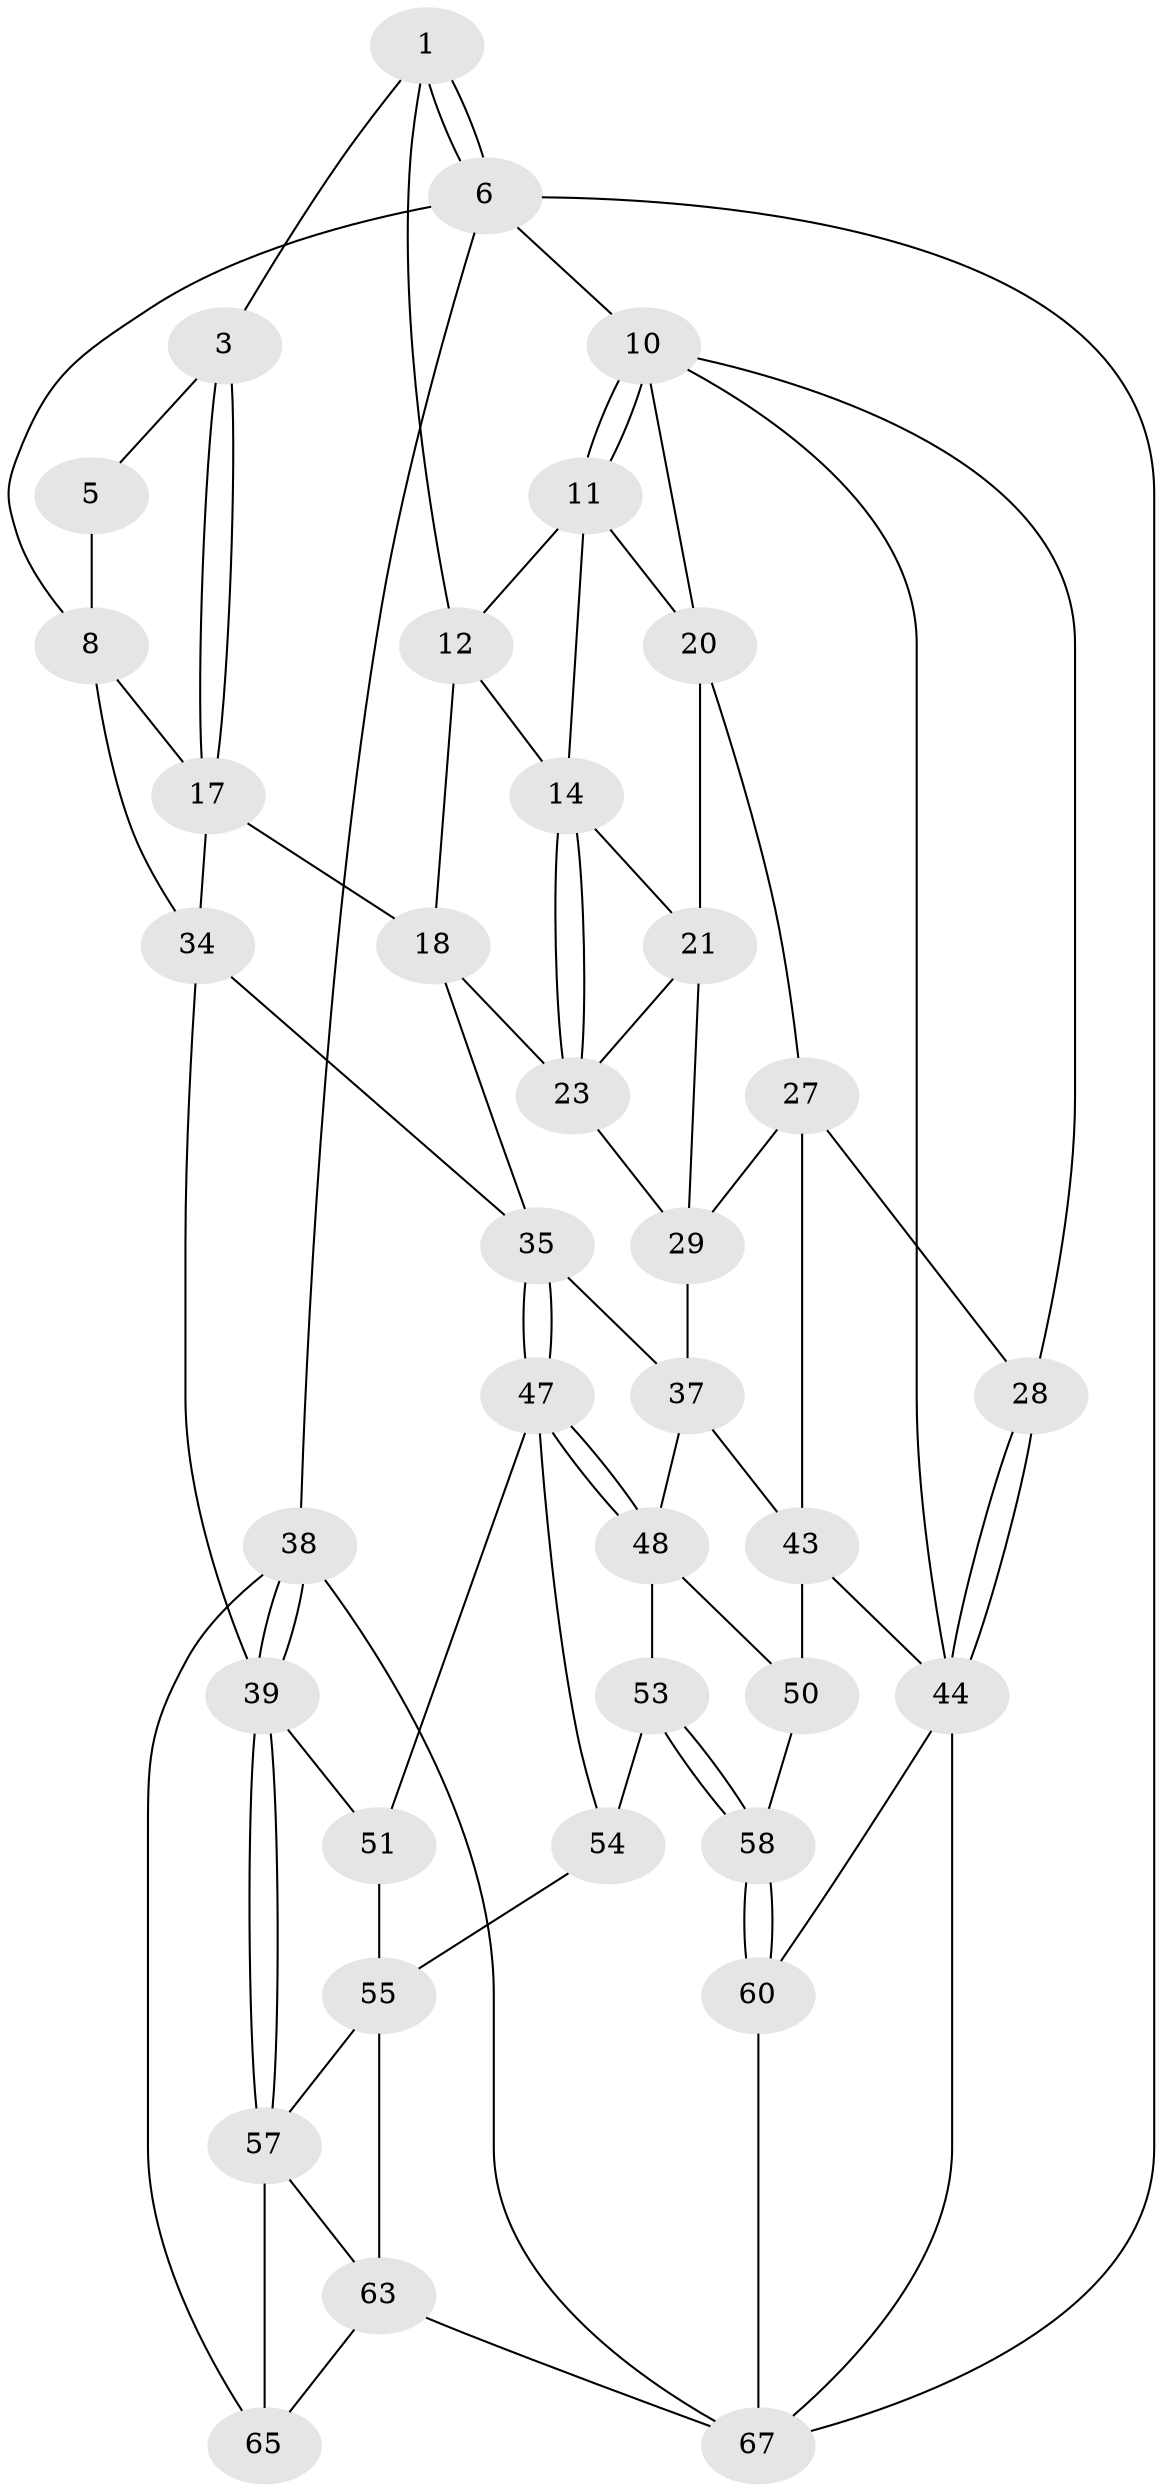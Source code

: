 // original degree distribution, {3: 0.029411764705882353, 4: 0.2647058823529412, 6: 0.23529411764705882, 5: 0.47058823529411764}
// Generated by graph-tools (version 1.1) at 2025/42/03/06/25 10:42:29]
// undirected, 37 vertices, 81 edges
graph export_dot {
graph [start="1"]
  node [color=gray90,style=filled];
  1 [pos="+1+0",super="+2"];
  3 [pos="+0.7011961476398486+0.18049950773018988",super="+4"];
  5 [pos="+0.8885374237902129+0",super="+9"];
  6 [pos="+1+0",super="+7"];
  8 [pos="+0.9769871442917163+0.25556671130383424",super="+32"];
  10 [pos="+0+0",super="+19"];
  11 [pos="+0.30245214467425485+0",super="+16"];
  12 [pos="+0.4827421898259738+0",super="+13"];
  14 [pos="+0.39334505347945914+0.11889918335362483",super="+15"];
  17 [pos="+0.6768345071606051+0.2093004376980626",super="+33"];
  18 [pos="+0.5970987624819707+0.2093502442873621",super="+25"];
  20 [pos="+0.22477252710836396+0.10695615051835544",super="+22"];
  21 [pos="+0.23006715118392002+0.2436473480082837",super="+24"];
  23 [pos="+0.38349469946616216+0.21932021951422662",super="+26"];
  27 [pos="+0.1452637763575135+0.2728101612318689",super="+30"];
  28 [pos="+0+0"];
  29 [pos="+0.29219629956936677+0.3511721643971776",super="+31"];
  34 [pos="+0.632948236059273+0.44113684389254576",super="+41"];
  35 [pos="+0.5874842782134678+0.45851943866172085",super="+36"];
  37 [pos="+0.3675025997840645+0.4232317557277048",super="+42"];
  38 [pos="+1+0.7219645357585613",super="+64"];
  39 [pos="+1+0.6990402344160171",super="+40"];
  43 [pos="+0.14895650484750766+0.422986779152438",super="+46"];
  44 [pos="+0+0.5803737672798537",super="+45"];
  47 [pos="+0.560296000327058+0.5167299591979213",super="+52"];
  48 [pos="+0.3451511217036492+0.5551857343664055",super="+49"];
  50 [pos="+0.04110883322646497+0.5676410608619911"];
  51 [pos="+0.602421155974188+0.667770274752331"];
  53 [pos="+0.37294008048094446+0.7169740884891215"];
  54 [pos="+0.37506019510646504+0.7175759009618703"];
  55 [pos="+0.5970705256560077+0.6753094656796205",super="+56"];
  57 [pos="+0.6392555258421359+0.7740663343722778",super="+62"];
  58 [pos="+0.35507838070483466+0.7314118967607467",super="+59"];
  60 [pos="+0.2427777860516934+0.8443349899213819",super="+61"];
  63 [pos="+0.5038157111583219+0.856607454819534",super="+66"];
  65 [pos="+0.6859554107788092+0.8640647880119419"];
  67 [pos="+0.48469308804512684+1",super="+68"];
  1 -- 6;
  1 -- 6;
  1 -- 3;
  1 -- 12;
  3 -- 17;
  3 -- 17;
  3 -- 5 [weight=2];
  5 -- 8;
  6 -- 10;
  6 -- 8;
  6 -- 38;
  6 -- 67;
  8 -- 17;
  8 -- 34;
  10 -- 11;
  10 -- 11;
  10 -- 20;
  10 -- 28;
  10 -- 44;
  11 -- 12;
  11 -- 20;
  11 -- 14;
  12 -- 18;
  12 -- 14;
  14 -- 23;
  14 -- 23;
  14 -- 21;
  17 -- 18;
  17 -- 34;
  18 -- 35;
  18 -- 23;
  20 -- 27;
  20 -- 21;
  21 -- 29;
  21 -- 23;
  23 -- 29;
  27 -- 28;
  27 -- 43;
  27 -- 29;
  28 -- 44;
  28 -- 44;
  29 -- 37;
  34 -- 35;
  34 -- 39;
  35 -- 47;
  35 -- 47;
  35 -- 37;
  37 -- 48;
  37 -- 43;
  38 -- 39;
  38 -- 39;
  38 -- 65;
  38 -- 67;
  39 -- 57;
  39 -- 57;
  39 -- 51;
  43 -- 50;
  43 -- 44;
  44 -- 67;
  44 -- 60;
  47 -- 48;
  47 -- 48;
  47 -- 51;
  47 -- 54;
  48 -- 50;
  48 -- 53;
  50 -- 58;
  51 -- 55;
  53 -- 54;
  53 -- 58;
  53 -- 58;
  54 -- 55;
  55 -- 57;
  55 -- 63;
  57 -- 65;
  57 -- 63;
  58 -- 60 [weight=2];
  58 -- 60;
  60 -- 67;
  63 -- 65;
  63 -- 67;
}
